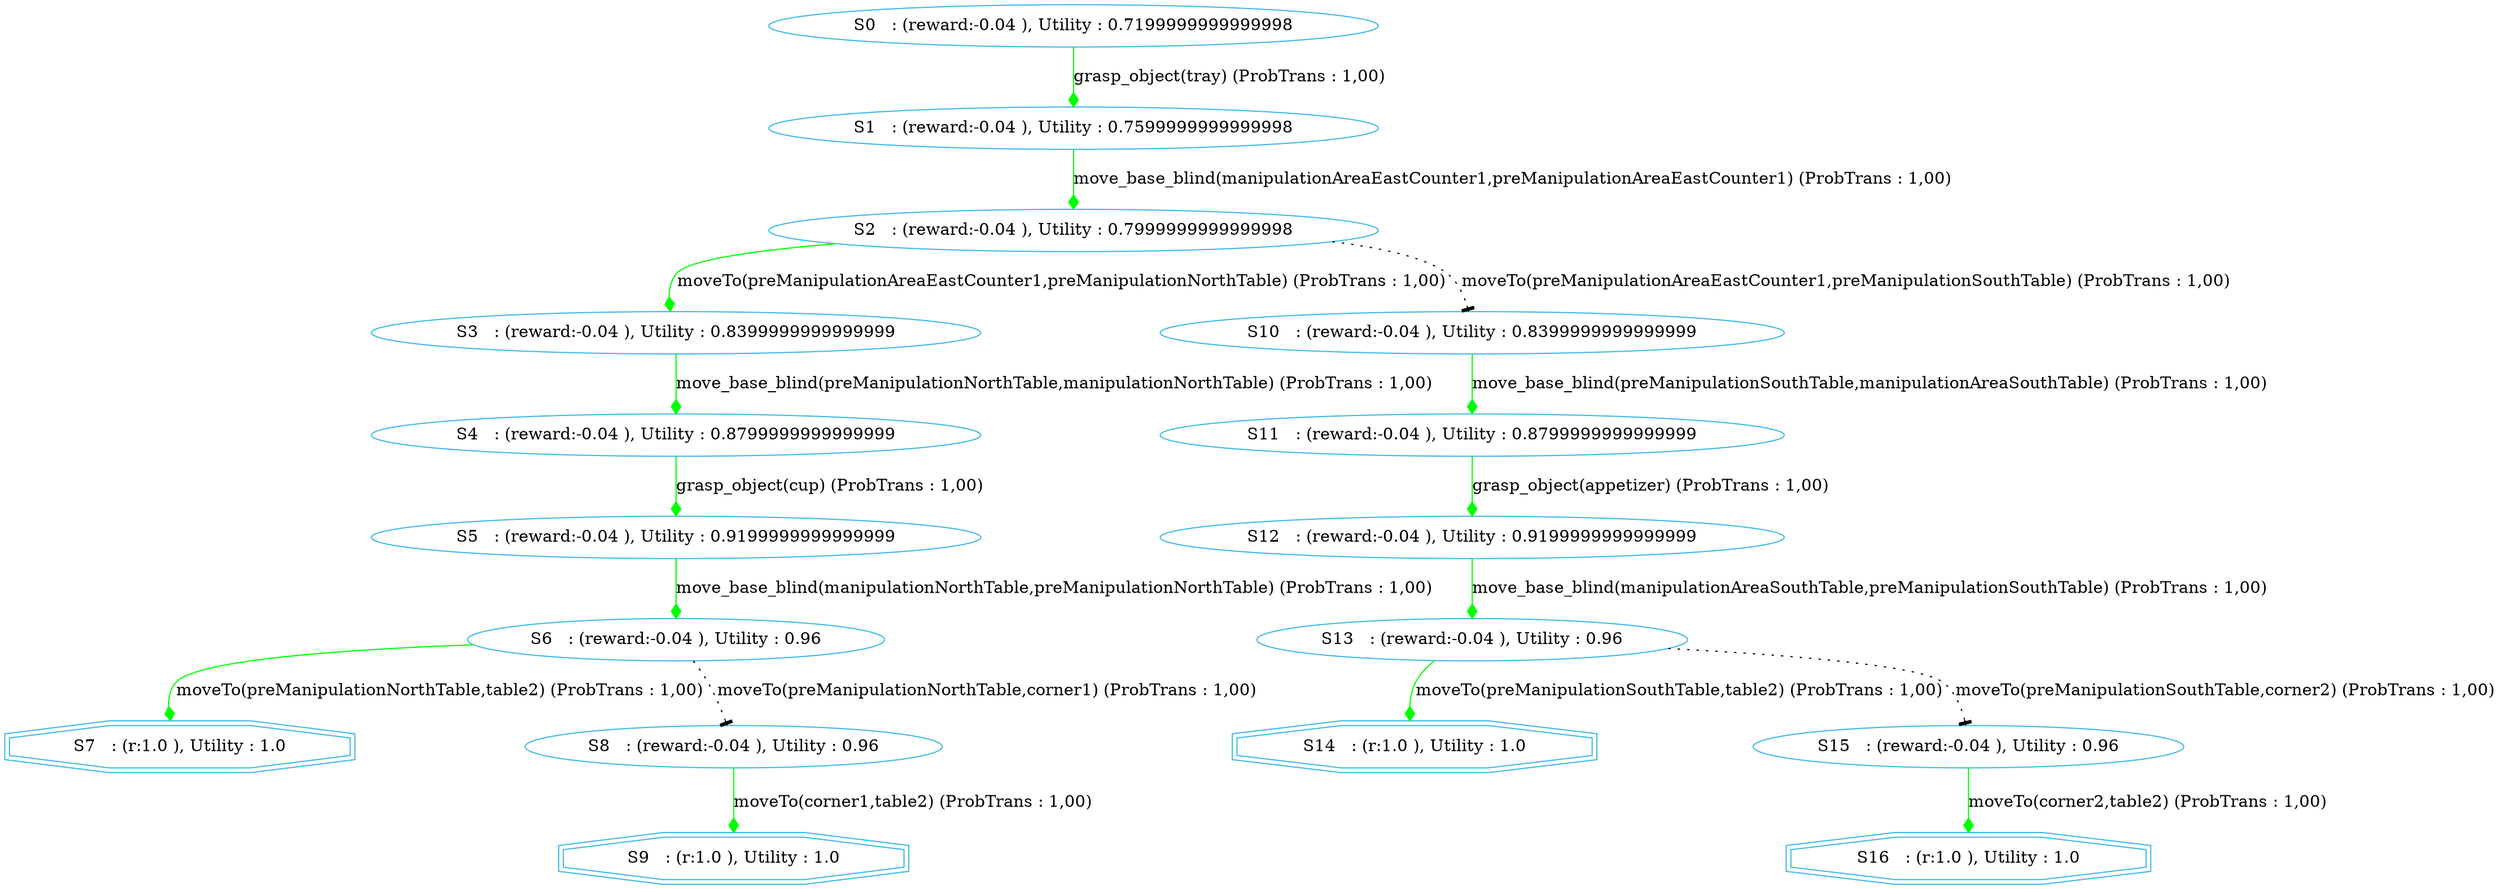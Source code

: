 digraph {
  node [color="#40b9e5" ]
 size="60,17";
"7" [label=" S7   : (r:1.0 ), Utility : 1.0 " shape=doubleoctagon];
"9" [label=" S9   : (r:1.0 ), Utility : 1.0 " shape=doubleoctagon];
"14" [label=" S14   : (r:1.0 ), Utility : 1.0 " shape=doubleoctagon];
"16" [label=" S16   : (r:1.0 ), Utility : 1.0 " shape=doubleoctagon];
"0" [label=" S0   : (reward:-0.04 ), Utility : 0.7199999999999998 "];
"1" [label=" S1   : (reward:-0.04 ), Utility : 0.7599999999999998 "];
"2" [label=" S2   : (reward:-0.04 ), Utility : 0.7999999999999998 "];
"3" [label=" S3   : (reward:-0.04 ), Utility : 0.8399999999999999 "];
"4" [label=" S4   : (reward:-0.04 ), Utility : 0.8799999999999999 "];
"5" [label=" S5   : (reward:-0.04 ), Utility : 0.9199999999999999 "];
"6" [label=" S6   : (reward:-0.04 ), Utility : 0.96 "];
"8" [label=" S8   : (reward:-0.04 ), Utility : 0.96 "];
"10" [label=" S10   : (reward:-0.04 ), Utility : 0.8399999999999999 "];
"11" [label=" S11   : (reward:-0.04 ), Utility : 0.8799999999999999 "];
"12" [label=" S12   : (reward:-0.04 ), Utility : 0.9199999999999999 "];
"13" [label=" S13   : (reward:-0.04 ), Utility : 0.96 "];
"15" [label=" S15   : (reward:-0.04 ), Utility : 0.96 "];
"0" -> "1" [ label="grasp_object(tray) (ProbTrans : 1,00)"
, arrowhead = diamond , color=green];"1" -> "2" [ label="move_base_blind(manipulationAreaEastCounter1,preManipulationAreaEastCounter1) (ProbTrans : 1,00)"
, arrowhead = diamond , color=green];"2" -> "3" [ label="moveTo(preManipulationAreaEastCounter1,preManipulationNorthTable) (ProbTrans : 1,00)"
, arrowhead = diamond , color=green];"2" -> "10" [ label="moveTo(preManipulationAreaEastCounter1,preManipulationSouthTable) (ProbTrans : 1,00)"
,style=dotted, arrowhead=tee];"3" -> "4" [ label="move_base_blind(preManipulationNorthTable,manipulationNorthTable) (ProbTrans : 1,00)"
, arrowhead = diamond , color=green];"4" -> "5" [ label="grasp_object(cup) (ProbTrans : 1,00)"
, arrowhead = diamond , color=green];"5" -> "6" [ label="move_base_blind(manipulationNorthTable,preManipulationNorthTable) (ProbTrans : 1,00)"
, arrowhead = diamond , color=green];"6" -> "7" [ label="moveTo(preManipulationNorthTable,table2) (ProbTrans : 1,00)"
, arrowhead = diamond , color=green];"6" -> "8" [ label="moveTo(preManipulationNorthTable,corner1) (ProbTrans : 1,00)"
,style=dotted, arrowhead=tee];"8" -> "9" [ label="moveTo(corner1,table2) (ProbTrans : 1,00)"
, arrowhead = diamond , color=green];"10" -> "11" [ label="move_base_blind(preManipulationSouthTable,manipulationAreaSouthTable) (ProbTrans : 1,00)"
, arrowhead = diamond , color=green];"11" -> "12" [ label="grasp_object(appetizer) (ProbTrans : 1,00)"
, arrowhead = diamond , color=green];"12" -> "13" [ label="move_base_blind(manipulationAreaSouthTable,preManipulationSouthTable) (ProbTrans : 1,00)"
, arrowhead = diamond , color=green];"13" -> "14" [ label="moveTo(preManipulationSouthTable,table2) (ProbTrans : 1,00)"
, arrowhead = diamond , color=green];"13" -> "15" [ label="moveTo(preManipulationSouthTable,corner2) (ProbTrans : 1,00)"
,style=dotted, arrowhead=tee];"15" -> "16" [ label="moveTo(corner2,table2) (ProbTrans : 1,00)"
, arrowhead = diamond , color=green];}
